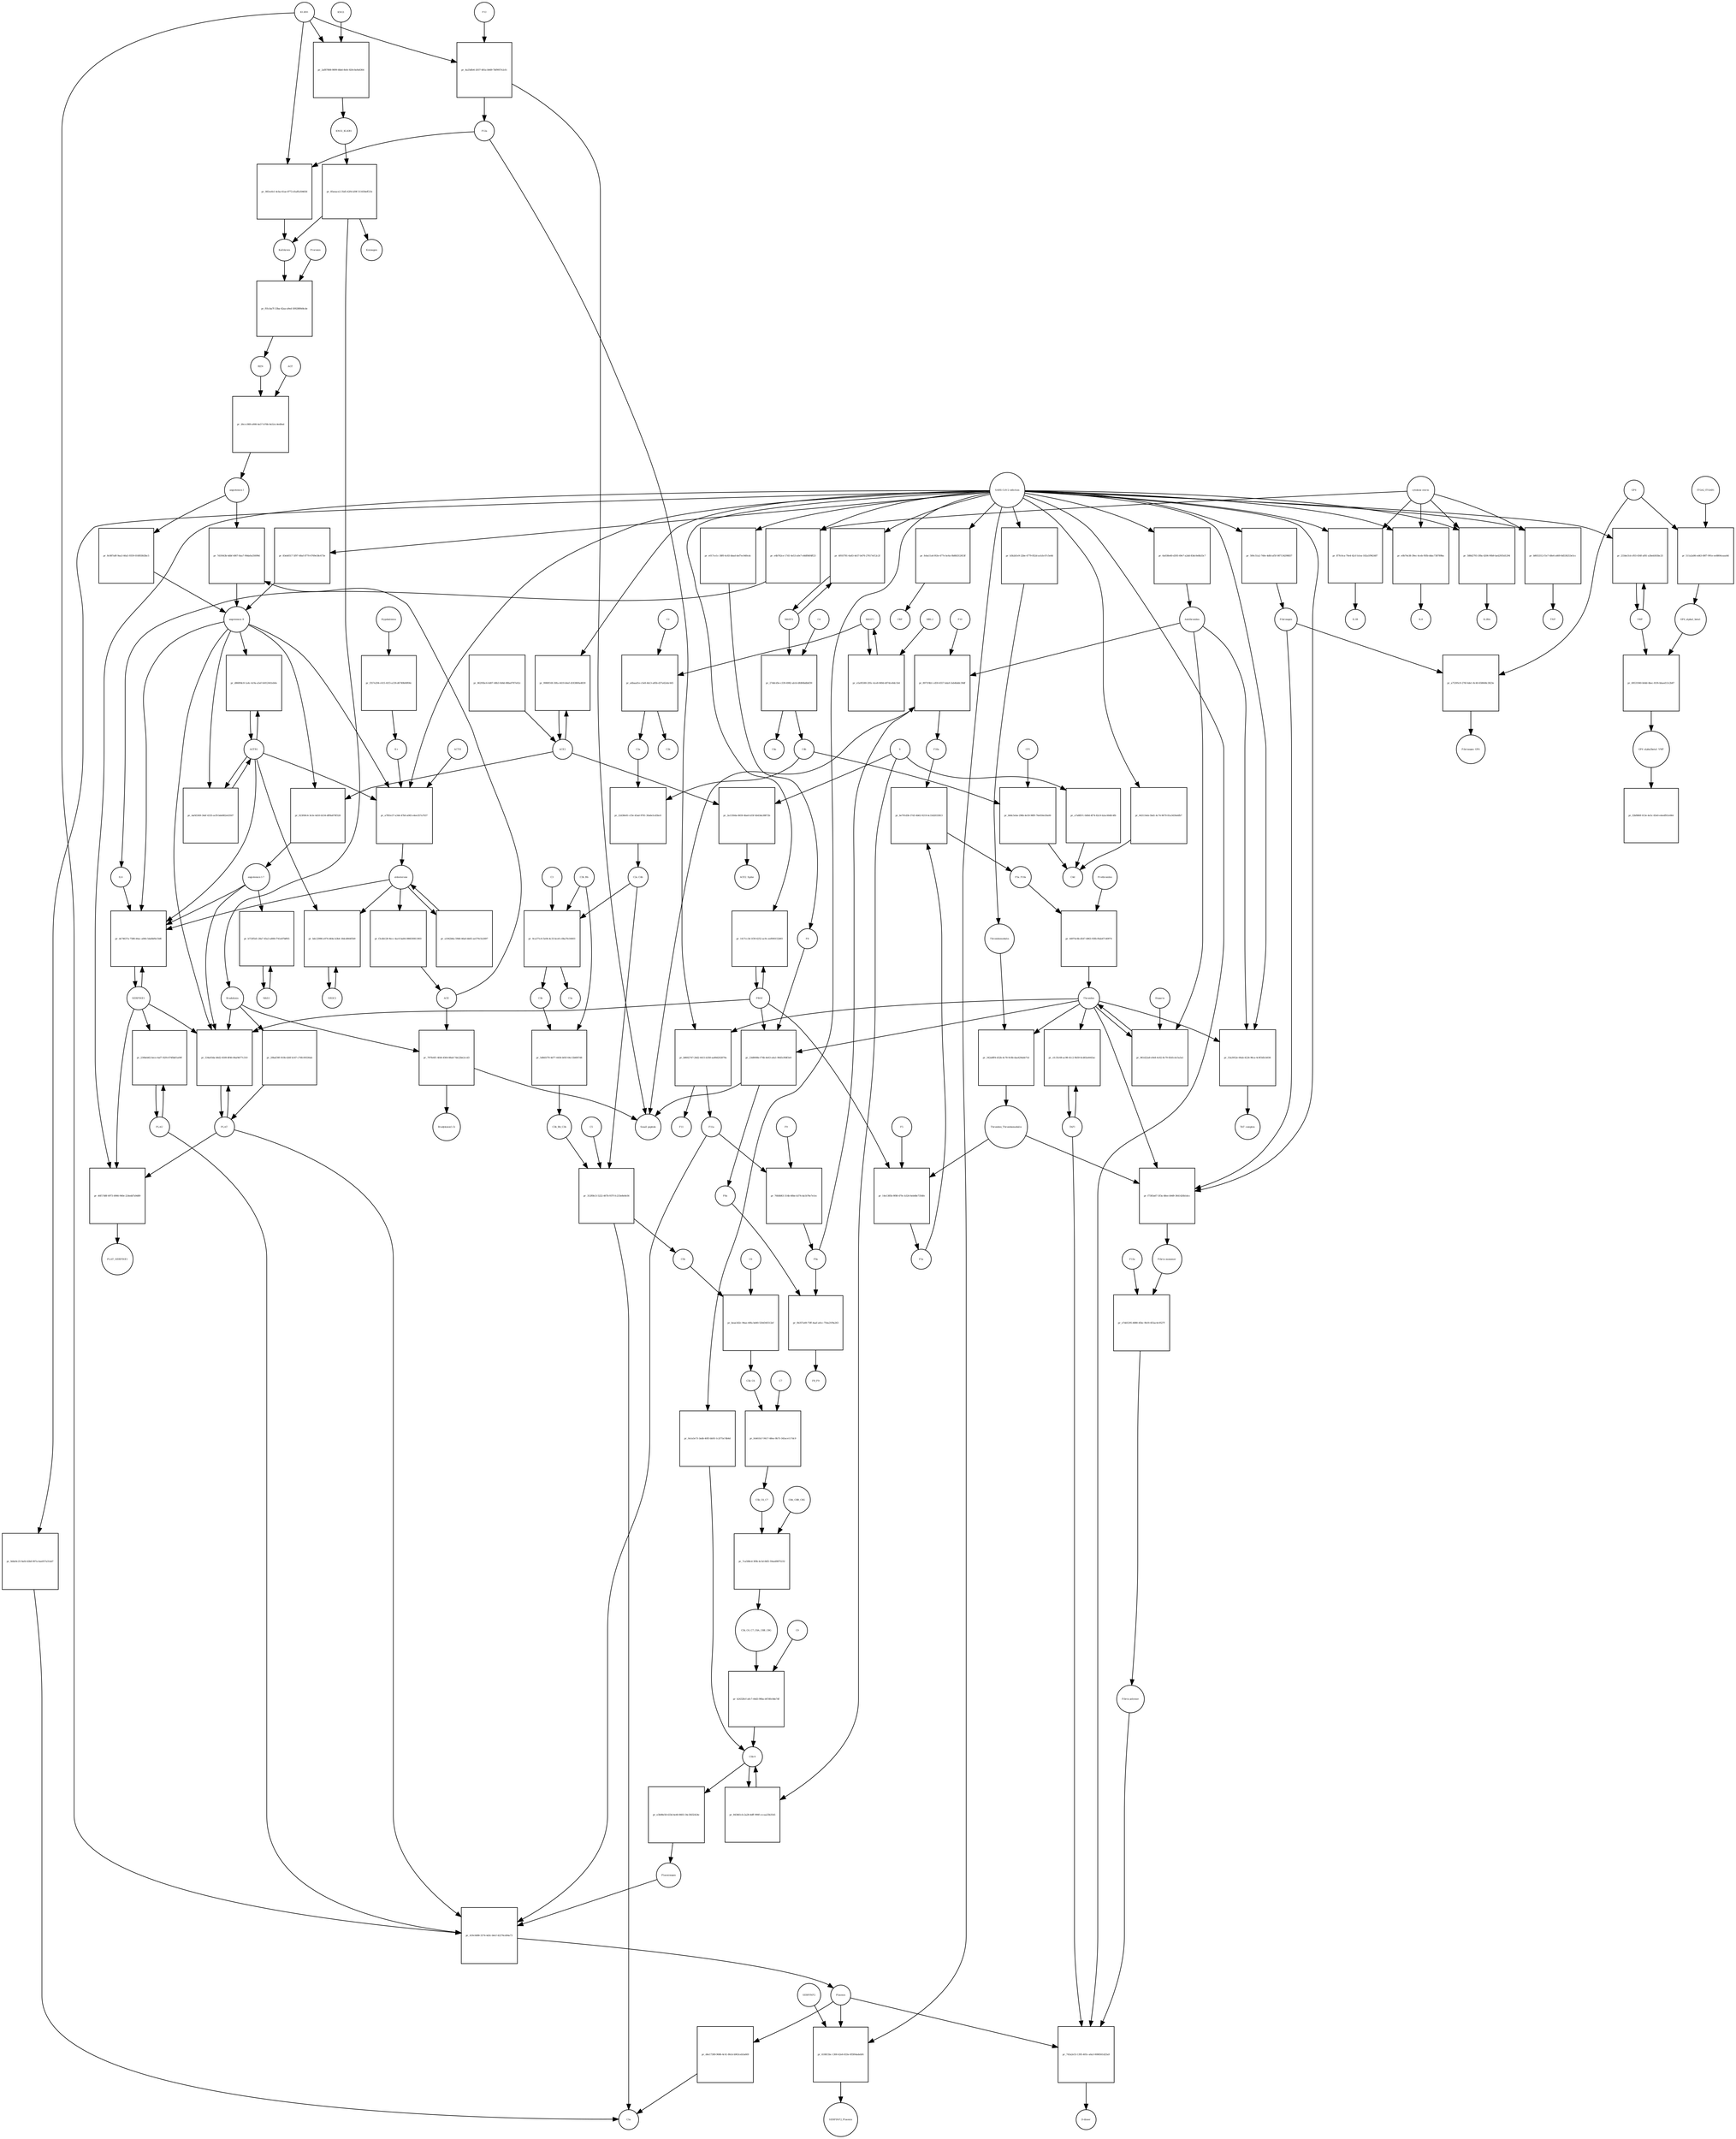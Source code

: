 strict digraph  {
AGT [annotation="urn_miriam_hgnc_333|urn_miriam_taxonomy_9606", bipartite=0, cls=macromolecule, fontsize=4, label=AGT, shape=circle];
"pr_26ccc989-a906-4a57-b76b-0a52cc4ed9ad" [annotation="", bipartite=1, cls=process, fontsize=4, label="pr_26ccc989-a906-4a57-b76b-0a52cc4ed9ad", shape=square];
"angiotensin I" [annotation="urn_miriam_obo.chebi_CHEBI%3A2718|urn_miriam_taxonomy_9606", bipartite=0, cls="simple chemical", fontsize=4, label="angiotensin I", shape=circle];
REN [annotation="urn_miriam_hgnc.symbol_REN|urn_miriam_taxonomy_9606", bipartite=0, cls=macromolecule, fontsize=4, label=REN, shape=circle];
F10 [annotation="urn_miriam_hgnc_3528|urn_miriam_taxonomy_9606", bipartite=0, cls=macromolecule, fontsize=4, label=F10, shape=circle];
"pr_8971f4b1-cd59-4557-bda9-3eb4bddc39df" [annotation="", bipartite=1, cls=process, fontsize=4, label="pr_8971f4b1-cd59-4557-bda9-3eb4bddc39df", shape=square];
F10a [annotation="urn_miriam_hgnc.symbol_F10|urn_miriam_mesh_D015951|urn_miriam_brenda_3.4.21.6|urn_miriam_taxonomy_9606", bipartite=0, cls=macromolecule, fontsize=4, label=F10a, shape=circle];
"Small peptide" [annotation=urn_miriam_mesh_D010446, bipartite=0, cls=macromolecule, fontsize=4, label="Small peptide", shape=circle];
F9a [annotation="urn_miriam_hgnc.symbol_F9|urn_miriam_mesh_D015949|urn_miriam_taxonomy_9606", bipartite=0, cls=macromolecule, fontsize=4, label=F9a, shape=circle];
Antithrombin [annotation="urn_miriam_hgnc_775|urn_miriam_taxonomy_9606", bipartite=0, cls=macromolecule, fontsize=4, label=Antithrombin, shape=circle];
"pr_7d1f443b-4dbf-4007-8aa7-90da0a35699d" [annotation="", bipartite=1, cls=process, fontsize=4, label="pr_7d1f443b-4dbf-4007-8aa7-90da0a35699d", shape=square];
"angiotensin II" [annotation="urn_miriam_obo.chebi_CHEBI%3A2718|urn_miriam_taxonomy_9606", bipartite=0, cls="simple chemical", fontsize=4, label="angiotensin II", shape=circle];
ACE [annotation="urn_miriam_hgnc_2707|urn_miriam_taxonomy_9606", bipartite=0, cls=macromolecule, fontsize=4, label=ACE, shape=circle];
F12 [annotation="urn_miriam_hgnc_3530|urn_miriam_taxonomy_9606", bipartite=0, cls=macromolecule, fontsize=4, label=F12, shape=circle];
"pr_4a25dfe6-2037-481a-b9d9-7bf9957e2cfc" [annotation="", bipartite=1, cls=process, fontsize=4, label="pr_4a25dfe6-2037-481a-b9d9-7bf9957e2cfc", shape=square];
F12a [annotation="urn_miriam_hgnc.symbol_F12|urn_miriam_mesh_D015956|urn_miriam_brenda_3.4.21.38|urn_miriam_taxonomy_9606", bipartite=0, cls=macromolecule, fontsize=4, label=F12a, shape=circle];
KLKB1 [annotation="urn_miriam_hgnc_6371|urn_miriam_taxonomy_9606", bipartite=0, cls=macromolecule, fontsize=4, label=KLKB1, shape=circle];
"pr_b8602747-26d2-4415-b358-aa80d202879a" [annotation="", bipartite=1, cls=process, fontsize=4, label="pr_b8602747-26d2-4415-b358-aa80d202879a", shape=square];
F11 [annotation="urn_miriam_hgnc_3529|urn_miriam_taxonomy_9606", bipartite=0, cls=macromolecule, fontsize=4, label=F11, shape=circle];
F11a [annotation="urn_miriam_hgnc.symbol_F11|urn_miriam_mesh_D015945|urn_miriam_brenda_3.4.21.27|urn_miriam_taxonomy_9606", bipartite=0, cls=macromolecule, fontsize=4, label=F11a, shape=circle];
Thrombin [annotation="urn_miriam_hgnc_3535|urn_miriam_taxonomy_9606", bipartite=0, cls=macromolecule, fontsize=4, label=Thrombin, shape=circle];
"pr_2af87808-9899-48a6-8efe-820c0a9a6364" [annotation="", bipartite=1, cls=process, fontsize=4, label="pr_2af87808-9899-48a6-8efe-820c0a9a6364", shape=square];
KNG1 [annotation="urn_miriam_hgnc.symbol_6383|urn_miriam_taxonomy_9606", bipartite=0, cls=macromolecule, fontsize=4, label=KNG1, shape=circle];
KNG1_KLKB1 [annotation="urn_miriam_pubmed_17598838|urn_miriam_intact_EBI-10087151|urn_miriam_hgnc_6371|urn_miriam_hgnc_6383|urn_miriam_taxonomy_9606", bipartite=0, cls=complex, fontsize=4, label=KNG1_KLKB1, shape=circle];
F9 [annotation="urn_miriam_hgnc_35531|urn_miriam_taxonomy_9606", bipartite=0, cls=macromolecule, fontsize=4, label=F9, shape=circle];
"pr_76fdfd63-314b-40be-b374-da1b76e7e1ec" [annotation="", bipartite=1, cls=process, fontsize=4, label="pr_76fdfd63-314b-40be-b374-da1b76e7e1ec", shape=square];
"pr_0b357a49-75ff-4aaf-a0cc-754a21f9a263" [annotation="", bipartite=1, cls=process, fontsize=4, label="pr_0b357a49-75ff-4aaf-a0cc-754a21f9a263", shape=square];
F8a [annotation="urn_miriam_hgnc.symbol_F8|urn_miriam_mesh_D015944|urn_miriam_taxonomy_9606", bipartite=0, cls=macromolecule, fontsize=4, label=F8a, shape=circle];
F8_F9 [annotation="urn_miriam_pubmed_22471307|urn_miriam_hgnc_3546|urn_miriam_hgnc_35531|urn_miriam_intact_EBI-11621595|urn_miriam_taxonomy_9606", bipartite=0, cls=complex, fontsize=4, label=F8_F9, shape=circle];
F5 [annotation="urn_miriam_hgnc_3541|urn_miriam_taxonomy_9606", bipartite=0, cls=macromolecule, fontsize=4, label=F5, shape=circle];
"pr_14e1385b-9f88-470c-b324-6eb48e7354fe" [annotation="", bipartite=1, cls=process, fontsize=4, label="pr_14e1385b-9f88-470c-b324-6eb48e7354fe", shape=square];
F5a [annotation="urn_miriam_hgnc.symbol_F5|urn_miriam_mesh_D015943|urn_miriam_taxonomy_9606", bipartite=0, cls=macromolecule, fontsize=4, label=F5a, shape=circle];
Thrombin_Thrombomodulin [annotation="urn_miriam_pubmed_6282863|urn_miriam_taxonomy_9986|urn_miriam_biogrid_283352|urn_miriam_mesh_D013917|urn_miriam_hgnc_11784", bipartite=0, cls=complex, fontsize=4, label=Thrombin_Thrombomodulin, shape=circle];
PROC [annotation="urn_miriam_hgnc_9451|urn_miriam_taxonomy_9606", bipartite=0, cls=macromolecule, fontsize=4, label=PROC, shape=circle];
"pr_be791d3b-37d3-4b62-9219-4c33d2033813" [annotation="", bipartite=1, cls=process, fontsize=4, label="pr_be791d3b-37d3-4b62-9219-4c33d2033813", shape=square];
F5a_F10a [annotation="urn_miriam_pubmed_2303476|urn_miriam_mesh_C022475|urn_miriam_mesh_D15943|urn_miriam_mesh_D015951|urn_miriam_taxonomy_9606", bipartite=0, cls=complex, fontsize=4, label=F5a_F10a, shape=circle];
Prothrombin [annotation="urn_miriam_hgnc_3535|urn_miriam_taxonomy_9606", bipartite=0, cls=macromolecule, fontsize=4, label=Prothrombin, shape=circle];
"pr_44974c6b-d547-4863-93fb-f0ab47140974" [annotation="", bipartite=1, cls=process, fontsize=4, label="pr_44974c6b-d547-4863-93fb-f0ab47140974", shape=square];
"pr_961d22a8-e9e8-4c82-8c79-83d1cdc5a3a1" [annotation="", bipartite=1, cls=process, fontsize=4, label="pr_961d22a8-e9e8-4c82-8c79-83d1cdc5a3a1", shape=square];
Heparin [annotation="urn_miriam_pubmed_708377|urn_miriam_obo.chebi_CHEBI%3A28304|urn_miriam_taxonomy_9606", bipartite=0, cls="simple chemical", fontsize=4, label=Heparin, shape=circle];
Plasminogen [annotation="urn_miriam_hgnc_9071|urn_miriam_taxonomy_9606", bipartite=0, cls=macromolecule, fontsize=4, label=Plasminogen, shape=circle];
"pr_419c0d98-3374-4d3c-b6cf-42276cd04a73" [annotation="", bipartite=1, cls=process, fontsize=4, label="pr_419c0d98-3374-4d3c-b6cf-42276cd04a73", shape=square];
Plasmin [annotation="urn_miriam_hgnc.symbol_PLG|urn_miriam_mesh_D005341|urn_miriam_brenda_3.4.21.7|urn_miriam_taxonomy_9606", bipartite=0, cls=macromolecule, fontsize=4, label=Plasmin, shape=circle];
PLAT [annotation="urn_miriam_hgnc_9051|urn_miriam_taxonomy_9606", bipartite=0, cls=macromolecule, fontsize=4, label=PLAT, shape=circle];
PLAU [annotation="urn_miriam_hgnc_9052|urn_miriam_taxonomy_9606", bipartite=0, cls=macromolecule, fontsize=4, label=PLAU, shape=circle];
"pr_53a3952e-00ab-4224-96ca-4c9f3d5cb036" [annotation="", bipartite=1, cls=process, fontsize=4, label="pr_53a3952e-00ab-4224-96ca-4c9f3d5cb036", shape=square];
"TAT complex" [annotation="urn_miriam_pubmed_22930518|urn_miriam_mesh_C046193|urn_miriam_mesh_D013917|urn_miriam_hgnc_775|urn_miriam_taxonomy_9606", bipartite=0, cls=complex, fontsize=4, label="TAT complex", shape=circle];
"SARS-CoV-2 infection" [annotation="urn_miriam_taxonomy_2697049|urn_miriam_mesh_D012327", bipartite=0, cls=phenotype, fontsize=4, label="SARS-CoV-2 infection", shape=circle];
"pr_534a93da-b6d2-4509-8f46-06af4677c310" [annotation="", bipartite=1, cls=process, fontsize=4, label="pr_534a93da-b6d2-4509-8f46-06af4677c310", shape=square];
SERPINE1 [annotation="", bipartite=0, cls=macromolecule, fontsize=4, label=SERPINE1, shape=circle];
Bradykinin [annotation="urn_miriam_obo.chebi_CHEBI%3A3165|urn_miriam_taxonomy_9606", bipartite=0, cls=macromolecule, fontsize=4, label=Bradykinin, shape=circle];
"angiotensin I-7" [annotation="urn_miriam_obo.chebi_CHEBI%3A55438|urn_miriam_taxonomy_9606", bipartite=0, cls="simple chemical", fontsize=4, label="angiotensin I-7", shape=circle];
TAFI [annotation="urn_miriam_hgnc_1546|urn_miriam_taxonomy_9606", bipartite=0, cls=macromolecule, fontsize=4, label=TAFI, shape=circle];
"pr_cfc35c68-ac98-41c2-9b59-6cd65a4443ac" [annotation="", bipartite=1, cls=process, fontsize=4, label="pr_cfc35c68-ac98-41c2-9b59-6cd65a4443ac", shape=square];
"pr_46f17d8f-6973-4966-940e-224edd7a9d89" [annotation="", bipartite=1, cls=process, fontsize=4, label="pr_46f17d8f-6973-4966-940e-224edd7a9d89", shape=square];
PLAT_SERPINE1 [annotation="urn_miriam_pubmed_22449964|urn_miriam_intact_EBI-7800882|urn_miriam_hgnc_9051|urn_miriam_hgnc_8593|urn_miriam_taxonomy_9606", bipartite=0, cls=complex, fontsize=4, label=PLAT_SERPINE1, shape=circle];
"pr_8c887a8f-9aa3-46a5-9359-016f83fd3bc5" [annotation="", bipartite=1, cls=process, fontsize=4, label="pr_8c887a8f-9aa3-46a5-9359-016f83fd3bc5", shape=square];
"pr_500c51a2-740e-4dfd-af5f-087134298837" [annotation="", bipartite=1, cls=process, fontsize=4, label="pr_500c51a2-740e-4dfd-af5f-087134298837", shape=square];
Fibrinogen [annotation="urn_miriam_pubmed_19296670|urn_miriam_obo.go_GO%3A0005577|urn_miriam_hgnc_3661|urn_miriam_hgnc_3662|urn_miriam_hgnc_3694|urn_miriam_taxonomy_9606", bipartite=0, cls=complex, fontsize=4, label=Fibrinogen, shape=circle];
"pr_85eeace2-35d5-42f4-b39f-511650eff21b" [annotation="", bipartite=1, cls=process, fontsize=4, label="pr_85eeace2-35d5-42f4-b39f-511650eff21b", shape=square];
Kininogen [annotation="urn_miriam_hgnc.symbol_KNG1|urn_miriam_mesh_D019679|urn_miriam_taxonomy_9606", bipartite=0, cls=macromolecule, fontsize=4, label=Kininogen, shape=circle];
Kallikrein [annotation="urn_miriam_hgnc.symbol_KLKB1|urn_miriam_mesh_D020842|urn_miriam_brenda_3.4.21.34|urn_miriam_taxonomy_9606", bipartite=0, cls=macromolecule, fontsize=4, label=Kallikrein, shape=circle];
"pr_f7383a67-3f3a-48ee-b9d9-3641426b1dcc" [annotation="", bipartite=1, cls=process, fontsize=4, label="pr_f7383a67-3f3a-48ee-b9d9-3641426b1dcc", shape=square];
"Fibrin monomer" [annotation="urn_miriam_mesh_C011468|urn_miriam_taxonomy_9606", bipartite=0, cls=macromolecule, fontsize=4, label="Fibrin monomer", shape=circle];
"pr_342a8ff4-d32b-4c78-9c8b-daa429abb71d" [annotation="", bipartite=1, cls=process, fontsize=4, label="pr_342a8ff4-d32b-4c78-9c8b-daa429abb71d", shape=square];
Thrombomodulin [annotation="urn_miriam_hgnc_11784|urn_miriam_taxonomy_9606", bipartite=0, cls=macromolecule, fontsize=4, label=Thrombomodulin, shape=circle];
C3 [annotation="urn_miriam_hgnc_1318|urn_miriam_taxonomy_9606", bipartite=0, cls=macromolecule, fontsize=4, label=C3, shape=circle];
"pr_0ca371c6-5e04-4c33-bce0-c0ba7fe16603" [annotation="", bipartite=1, cls=process, fontsize=4, label="pr_0ca371c6-5e04-4c33-bce0-c0ba7fe16603", shape=square];
C3a [annotation="urn_miriam_hgnc.symbol_C3|urn_miriam_mesh_D015926|urn_miriam_taxonomy_9606", bipartite=0, cls=macromolecule, fontsize=4, label=C3a, shape=circle];
C3b [annotation="urn_miriam_hgnc.symbol_C3|urn_miriam_mesh_D003179|urn_miriam_taxonomy_9606", bipartite=0, cls=macromolecule, fontsize=4, label=C3b, shape=circle];
C3b_Bb [annotation="urn_miriam_pubmed_12440962|urn_miriam_brenda_3.4.21.47|urn_miriam_mesh_D051561|urn_miriam_mesh_D003179|urn_miriam_hgnc_1037|urn_miriam_taxonomy_9606", bipartite=0, cls=complex, fontsize=4, label=C3b_Bb, shape=circle];
C2a_C4b [annotation="urn_miriam_mesh_D051574|urn_miriam_brenda_3.4.21.43|urn_miriam_mesh_D050678|urn_miriam_hgnc_1324|urn_miriam_taxonomy_9606", bipartite=0, cls=complex, fontsize=4, label=C2a_C4b, shape=circle];
C5 [annotation="urn_miriam_hgnc_1331|urn_miriam_taxonomy_9606", bipartite=0, cls=macromolecule, fontsize=4, label=C5, shape=circle];
"pr_312f0b13-5222-467b-937f-fc233e8e8e56" [annotation="", bipartite=1, cls=process, fontsize=4, label="pr_312f0b13-5222-467b-937f-fc233e8e8e56", shape=square];
C5b [annotation="urn_miriam_hgnc.symbol_C5|urn_miriam_mesh_D050776|urn_miriam_taxonomy_9606", bipartite=0, cls=macromolecule, fontsize=4, label=C5b, shape=circle];
C5a [annotation="urn_miriam_hgnc.symbol_C5|urn_miriam_mesh_D015936|urn_miriam_taxonomy_9606", bipartite=0, cls=macromolecule, fontsize=4, label=C5a, shape=circle];
C3b_Bb_C3b [annotation="urn_miriam_pubmed_12440962|urn_miriam_brenda_34.4.21.47|urn_miriam_mesh_D051566|urn_miriam_mesh_D003179|urn_miriam_hgnc_1037|urn_miriam_taxonomy_9606", bipartite=0, cls=complex, fontsize=4, label=C3b_Bb_C3b, shape=circle];
"pr_beae3d2c-94ae-40fa-bd40-520d345512ef" [annotation="", bipartite=1, cls=process, fontsize=4, label="pr_beae3d2c-94ae-40fa-bd40-520d345512ef", shape=square];
C6 [annotation="urn_miriam_hgnc_1339|urn_miriam_taxonomy_9606", bipartite=0, cls=macromolecule, fontsize=4, label=C6, shape=circle];
C5b_C6 [annotation="urn_miriam_mesh_C050974|urn_miriam_mesh_D050776|urn_miriam_hgnc_1339|urn_miriam_taxonomy_9606", bipartite=0, cls=complex, fontsize=4, label=C5b_C6, shape=circle];
"pr_feb61fa7-9417-48ea-9b75-345ace117dc9" [annotation="", bipartite=1, cls=process, fontsize=4, label="pr_feb61fa7-9417-48ea-9b75-345ace117dc9", shape=square];
C7 [annotation="urn_miriam_hgnc_HGNC%3A1346|urn_miriam_taxonomy_9606", bipartite=0, cls=macromolecule, fontsize=4, label=C7, shape=circle];
C5b_C6_C7 [annotation="urn_miriam_pubmed_28630159|urn_miriam_mesh_C037453|urn_miriam_mesh_D050776|urn_miriam_hgnc_1339|urn_miriam_hgnc_1346|urn_miriam_taxonomy_9606", bipartite=0, cls=complex, fontsize=4, label=C5b_C6_C7, shape=circle];
"pr_7ca588cd-3f0b-4c5d-84f2-59aed9875232" [annotation="", bipartite=1, cls=process, fontsize=4, label="pr_7ca588cd-3f0b-4c5d-84f2-59aed9875232", shape=square];
C8A_C8B_C8G [annotation="urn_miriam_mesh_D003185|urn_miriam_hgnc_1353|urn_miriam_hgnc_1352|urn_miriam_hgnc_1354|urn_miriam_taxonomy_9606", bipartite=0, cls=complex, fontsize=4, label=C8A_C8B_C8G, shape=circle];
C5b_C6_C7_C8A_C8B_C8G [annotation="urn_miriam_pubmed_28630159|urn_miriam_mesh_C042295|urn_miriam_mesh_D050776|urn_miriam_hgnc_1339|urn_miriam_hgnc_1352|urn_miriam_hgnc_1353|urn_miriam_hgnc_1354|urn_miriam_taxonomy_9606", bipartite=0, cls=complex, fontsize=4, label=C5b_C6_C7_C8A_C8B_C8G, shape=circle];
"pr_b24328cf-a0c7-44d3-90ba-d47d0c8de7df" [annotation="", bipartite=1, cls=process, fontsize=4, label="pr_b24328cf-a0c7-44d3-90ba-d47d0c8de7df", shape=square];
C9 [annotation="urn_miriam_hgnc_1358|urn_miriam_taxonomy_9606", bipartite=0, cls=macromolecule, fontsize=4, label=C9, shape=circle];
"C5b-9" [annotation="urn_miriam_obo.go_GO%3A0005579|urn_miriam_mesh_D015938|urn_miriam_mesh_D050776|urn_miriam_hgnc_1339|urn_miriam_hgnc_1346|urn_miriam_hgnc_1352|urn_miriam_hgnc_1353|urn_miriam_hgnc_1354|urn_miriam_hgnc_1358|urn_miriam_taxonomy_9606", bipartite=0, cls=complex, fontsize=4, label="C5b-9", shape=circle];
"pr_230beb82-bece-4af7-92f4-874fbbf1a09f" [annotation="", bipartite=1, cls=process, fontsize=4, label="pr_230beb82-bece-4af7-92f4-874fbbf1a09f", shape=square];
MASP2 [annotation="urn_miriam_hgnc_6902|urn_miriam_taxonomy_9606", bipartite=0, cls=macromolecule, fontsize=4, label=MASP2, shape=circle];
"pr_4f01f781-6a83-4e57-b476-27617ef12c2f" [annotation="", bipartite=1, cls=process, fontsize=4, label="pr_4f01f781-6a83-4e57-b476-27617ef12c2f", shape=square];
MASP1 [annotation="urn_miriam_hgnc_6901|urn_miriam_taxonomy_9606", bipartite=0, cls=macromolecule, fontsize=4, label=MASP1, shape=circle];
"pr_e5a95580-205c-4ce8-849d-d07dce8dc1b4" [annotation="", bipartite=1, cls=process, fontsize=4, label="pr_e5a95580-205c-4ce8-849d-d07dce8dc1b4", shape=square];
MBL2 [annotation="urn_miriam_hgnc_6902|urn_miriam_taxonomy_9606", bipartite=0, cls=macromolecule, fontsize=4, label=MBL2, shape=circle];
C4 [annotation="urn_miriam_mesh_D00318|urn_miriam_taxonomy_9606", bipartite=0, cls=macromolecule, fontsize=4, label=C4, shape=circle];
"pr_27ddcd5e-c339-4982-ab1d-dfd84bdbbf39" [annotation="", bipartite=1, cls=process, fontsize=4, label="pr_27ddcd5e-c339-4982-ab1d-dfd84bdbbf39", shape=square];
C4b [annotation="urn_miriam_hgnc_1324|urn_miriam_taxonomy_9606", bipartite=0, cls=macromolecule, fontsize=4, label=C4b, shape=circle];
C4a [annotation="urn_miriam_hgnc_1323|urn_miriam_taxonomy_9606", bipartite=0, cls=macromolecule, fontsize=4, label=C4a, shape=circle];
"pr_22d38e81-cf3e-45ad-9781-30a6e5cd5bc0" [annotation="", bipartite=1, cls=process, fontsize=4, label="pr_22d38e81-cf3e-45ad-9781-30a6e5cd5bc0", shape=square];
C2a [annotation="urn_miriam_hgnc.symbol_C2|urn_miriam_mesh_D050678|urn_miriam_taxonomy_9606", bipartite=0, cls=macromolecule, fontsize=4, label=C2a, shape=circle];
"pr_5d8d1f79-4d77-4456-b05f-64c15b6f67d6" [annotation="", bipartite=1, cls=process, fontsize=4, label="pr_5d8d1f79-4d77-4456-b05f-64c15b6f67d6", shape=square];
"pr_b8dc5eba-296b-4e59-98f9-76e056e30a00" [annotation="", bipartite=1, cls=process, fontsize=4, label="pr_b8dc5eba-296b-4e59-98f9-76e056e30a00", shape=square];
C4d [annotation="urn_miriam_hgnc.symbol_C4b|urn_miriam_mesh_C032261|urn_miriam_taxonomy_9606", bipartite=0, cls=macromolecule, fontsize=4, label=C4d, shape=circle];
CFI [annotation="urn_miriam_hgnc_2771|urn_miriam_taxonomy_9606", bipartite=0, cls=macromolecule, fontsize=4, label=CFI, shape=circle];
"pr_e017ce1c-38f0-4c83-bbad-def7ec9d0cdc" [annotation="", bipartite=1, cls=process, fontsize=4, label="pr_e017ce1c-38f0-4c83-bbad-def7ec9d0cdc", shape=square];
F8 [annotation="urn_miriam_hgnc_3546|urn_miriam_taxonomy_9606", bipartite=0, cls=macromolecule, fontsize=4, label=F8, shape=circle];
"pr_6a038e40-d393-49e7-a2dd-83dc0e8b33c7" [annotation="", bipartite=1, cls=process, fontsize=4, label="pr_6a038e40-d393-49e7-a2dd-83dc0e8b33c7", shape=square];
ACE2 [annotation="urn_miriam_hgnc_13557|urn_miriam_taxonomy_9606", bipartite=0, cls=macromolecule, fontsize=4, label=ACE2, shape=circle];
"pr_9980f169-30fa-4419-b6ef-d183869a4839" [annotation="", bipartite=1, cls=process, fontsize=4, label="pr_9980f169-30fa-4419-b6ef-d183869a4839", shape=square];
"pr_2a1350da-8659-4ba6-b35f-4b43da38872b" [annotation="", bipartite=1, cls=process, fontsize=4, label="pr_2a1350da-8659-4ba6-b35f-4b43da38872b", shape=square];
S [annotation="urn_miriam_uniprot_P0DTC2|urn_miriam_uniprot_P59594|urn_miriam_taxonomy_2697049", bipartite=0, cls=macromolecule, fontsize=4, label=S, shape=circle];
ACE2_Spike [annotation="urn_miriam_pdb_6CS2|urn_miriam_hgnc_13557|urn_miriam_uniprot_P0DTC2|urn_miriam_taxonomy_9606|urn_miriam_taxonomy_2697049", bipartite=0, cls=complex, fontsize=4, label=ACE2_Spike, shape=circle];
"pr_86295bc6-6d07-48b3-9d4d-88ba0787e02c" [annotation="", bipartite=1, cls=process, fontsize=4, label="pr_86295bc6-6d07-48b3-9d4d-88ba0787e02c", shape=square];
"pr_023f49c4-3e3e-4d10-b534-dff8a878f328" [annotation="", bipartite=1, cls=process, fontsize=4, label="pr_023f49c4-3e3e-4d10-b534-dff8a878f328", shape=square];
"pr_a7a8fb7c-0d0d-4f74-82c9-b2ac60dfc4fb" [annotation="", bipartite=1, cls=process, fontsize=4, label="pr_a7a8fb7c-0d0d-4f74-82c9-b2ac60dfc4fb", shape=square];
"pr_843661cb-2a28-4dff-990f-cccaa33b31b5" [annotation="", bipartite=1, cls=process, fontsize=4, label="pr_843661cb-2a28-4dff-990f-cccaa33b31b5", shape=square];
"pr_feba11a6-f63e-477e-bc6a-0b8fd312653f" [annotation="", bipartite=1, cls=process, fontsize=4, label="pr_feba11a6-f63e-477e-bc6a-0b8fd312653f", shape=square];
CRP [annotation="urn_miriam_hgnc_2367|urn_miriam_taxonomy_9606", bipartite=0, cls=macromolecule, fontsize=4, label=CRP, shape=circle];
VWF [annotation="urn_miriam_hgnc_12726|urn_miriam_taxonomy_9606", bipartite=0, cls=macromolecule, fontsize=4, label=VWF, shape=circle];
"pr_233de31d-cf03-456f-af81-a3beb583bc25" [annotation="", bipartite=1, cls=process, fontsize=4, label="pr_233de31d-cf03-456f-af81-a3beb583bc25", shape=square];
"pr_1417cc3d-1f39-4252-ac9c-eef000152b93" [annotation="", bipartite=1, cls=process, fontsize=4, label="pr_1417cc3d-1f39-4252-ac9c-eef000152b93", shape=square];
"pr_0a1a5e73-3adb-40f5-bb93-1c2f75a7db4d" [annotation="", bipartite=1, cls=process, fontsize=4, label="pr_0a1a5e73-3adb-40f5-bb93-1c2f75a7db4d", shape=square];
"pr_643116eb-5bd1-4c74-9679-81a3459a6fb7" [annotation="", bipartite=1, cls=process, fontsize=4, label="pr_643116eb-5bd1-4c74-9679-81a3459a6fb7", shape=square];
"pr_418815bc-1300-42e6-833e-0f5f64adebf4" [annotation="", bipartite=1, cls=process, fontsize=4, label="pr_418815bc-1300-42e6-833e-0f5f64adebf4", shape=square];
SERPINF2 [annotation="urn_miriam_hgnc_9075|urn_miriam_taxonomy_9606", bipartite=0, cls=macromolecule, fontsize=4, label=SERPINF2, shape=circle];
SERPINF2_Plasmin [annotation="urn_miriam_pubmed_2437112|urn_miriam_biogrid_314240|urn_miriam_hgnc_9075|urn_miriam_mesh_D005341|urn_miriam_taxonomy_9606", bipartite=0, cls=complex, fontsize=4, label=SERPINF2_Plasmin, shape=circle];
"pr_b3b2d1e9-22be-4779-852d-acb3c47c5e8d" [annotation="", bipartite=1, cls=process, fontsize=4, label="pr_b3b2d1e9-22be-4779-852d-acb3c47c5e8d", shape=square];
"pr_083cefe1-4cba-41ae-8772-d1affa504656" [annotation="", bipartite=1, cls=process, fontsize=4, label="pr_083cefe1-4cba-41ae-8772-d1affa504656", shape=square];
Prorenin [annotation="urn_miriam_hgnc_9958|urn_miriam_taxonomy_9606", bipartite=0, cls=macromolecule, fontsize=4, label=Prorenin, shape=circle];
"pr_f01cba7f-33ba-42aa-a9ed-5092889d4cde" [annotation="", bipartite=1, cls=process, fontsize=4, label="pr_f01cba7f-33ba-42aa-a9ed-5092889d4cde", shape=square];
"pr_ff7fc0ca-70e4-42cf-b1ea-182a1f962487" [annotation="", bipartite=1, cls=process, fontsize=4, label="pr_ff7fc0ca-70e4-42cf-b1ea-182a1f962487", shape=square];
IL1B [annotation="urn_miriam_hgnc_5992|urn_miriam_taxonomy_9606", bipartite=0, cls=macromolecule, fontsize=4, label=IL1B, shape=circle];
"cytokine storm" [annotation="urn_miriam_pubmed_2504360|urn_miriam_taxonomy_9606", bipartite=0, cls=phenotype, fontsize=4, label="cytokine storm", shape=circle];
"pr_e4b762ce-17d1-4e53-a0e7-e8df84f4ff23" [annotation="", bipartite=1, cls=process, fontsize=4, label="pr_e4b762ce-17d1-4e53-a0e7-e8df84f4ff23", shape=square];
IL6 [annotation="urn_miriam_hgnc_6018|urn_miriam_taxonomy_9606", bipartite=0, cls=macromolecule, fontsize=4, label=IL6, shape=circle];
"pr_9d4e9c25-9afd-42b8-997a-6ae057a31ab7" [annotation="", bipartite=1, cls=process, fontsize=4, label="pr_9d4e9c25-9afd-42b8-997a-6ae057a31ab7", shape=square];
"pr_e0b74e38-39ec-4ceb-95fb-ddac738789ba" [annotation="", bipartite=1, cls=process, fontsize=4, label="pr_e0b74e38-39ec-4ceb-95fb-ddac738789ba", shape=square];
IL8 [annotation="urn_miriam_hgnc_6025|urn_miriam_taxonomy_9606", bipartite=0, cls=macromolecule, fontsize=4, label=IL8, shape=circle];
"pr_588d2793-3f8a-4206-90b9-ba42935d1294" [annotation="", bipartite=1, cls=process, fontsize=4, label="pr_588d2793-3f8a-4206-90b9-ba42935d1294", shape=square];
IL2RA [annotation="urn_miriam_hgnc_6008|urn_miriam_taxonomy_9606", bipartite=0, cls=macromolecule, fontsize=4, label=IL2RA, shape=circle];
C2 [annotation="urn_miriam_hgnc_1248|urn_miriam_taxonomy_9606", bipartite=0, cls=macromolecule, fontsize=4, label=C2, shape=circle];
"pr_a6baad1e-c5e8-4dc3-a85b-d37a42ebc445" [annotation="", bipartite=1, cls=process, fontsize=4, label="pr_a6baad1e-c5e8-4dc3-a85b-d37a42ebc445", shape=square];
C2b [annotation="urn_miriam_hgnc.symbol_C2|urn_miriam_mesh_D050679|urn_miriam_taxonomy_9606", bipartite=0, cls=macromolecule, fontsize=4, label=C2b, shape=circle];
"pr_e3b08e58-433d-4e40-8603-34c3fd32424c" [annotation="", bipartite=1, cls=process, fontsize=4, label="pr_e3b08e58-433d-4e40-8603-34c3fd32424c", shape=square];
"pr_d4e17389-9686-4c41-86cb-b963ceb5a669" [annotation="", bipartite=1, cls=process, fontsize=4, label="pr_d4e17389-9686-4c41-86cb-b963ceb5a669", shape=square];
"pr_b8053312-f1e7-48e6-a669-8d530253e5cc" [annotation="", bipartite=1, cls=process, fontsize=4, label="pr_b8053312-f1e7-48e6-a669-8d530253e5cc", shape=square];
TNF [annotation="urn_miriam_hgnc_11892|urn_miriam_taxonomy_9606", bipartite=0, cls=macromolecule, fontsize=4, label=TNF, shape=circle];
"pr_e7dd1295-4880-45bc-9b19-455ac4c0527f" [annotation="", bipartite=1, cls=process, fontsize=4, label="pr_e7dd1295-4880-45bc-9b19-455ac4c0527f", shape=square];
"Fibrin polymer" [annotation="urn_miriam_mesh_C465961|urn_miriam_taxonomy_9606", bipartite=0, cls=macromolecule, fontsize=4, label="Fibrin polymer", shape=circle];
F13a [annotation="urn_miriam_hgnc.symbol_F13|urn_miriam_mesh_D026122|urn_miriam_brenda_2.3.2.13|urn_miriam_taxonomy_9606", bipartite=0, cls=macromolecule, fontsize=4, label=F13a, shape=circle];
"pr_743a2e53-1395-405c-a6a3-0086561d25a9" [annotation="", bipartite=1, cls=process, fontsize=4, label="pr_743a2e53-1395-405c-a6a3-0086561d25a9", shape=square];
"D-dimer" [annotation="urn_miriam_pubmed_19008457|urn_miriam_mesh_C036309|urn_miriam_taxonomy_9606", bipartite=0, cls=macromolecule, fontsize=4, label="D-dimer", shape=circle];
GP6_alpha2beta1_VWF [annotation="urn_miriam_pubmed_25051961|urn_miriam_taxonomy_10090|urn_miriam_hgnc_14338|urn_miriam_hgnc_6137|urn_miriam_hgnc_6153|urn_miriam_hgnc_12726", bipartite=0, cls=complex, fontsize=4, label=GP6_alpha2beta1_VWF, shape=circle];
"pr_f2bf880f-013e-4e5c-83e0-e4eeff61e064" [annotation="", bipartite=1, cls="omitted process", fontsize=4, label="pr_f2bf880f-013e-4e5c-83e0-e4eeff61e064", shape=square];
GP6 [annotation="urn_miriam_hgnc_HGNC%3A14388|urn_miriam_taxonomy_9606", bipartite=0, cls=macromolecule, fontsize=4, label=GP6, shape=circle];
"pr_511a2a86-ed43-49f7-991e-ee8804caaa0d" [annotation="", bipartite=1, cls=process, fontsize=4, label="pr_511a2a86-ed43-49f7-991e-ee8804caaa0d", shape=square];
ITGA2_ITGAB1 [annotation="urn_miriam_intact_EBI-16428357|urn_miriam_hgnc_6137|urn_miriam_hgnc_6153|urn_miriam_taxonomy_9606", bipartite=0, cls=complex, fontsize=4, label=ITGA2_ITGAB1, shape=circle];
GP6_alpha2_beta1 [annotation="urn_miriam_pubmed_25051961|urn_miriam_taxonomy_10090|urn_miriam_hgnc_14338|urn_miriam_hgnc_6137|urn_miriam_hgnc_6153", bipartite=0, cls=complex, fontsize=4, label=GP6_alpha2_beta1, shape=circle];
"pr_69531940-b0dd-4bec-81f4-bbaed13c2b87" [annotation="", bipartite=1, cls=process, fontsize=4, label="pr_69531940-b0dd-4bec-81f4-bbaed13c2b87", shape=square];
"pr_a75395c9-276f-4de1-8c40-658668c3823e" [annotation="", bipartite=1, cls=process, fontsize=4, label="pr_a75395c9-276f-4de1-8c40-658668c3823e", shape=square];
Fibrinogen_GP6 [annotation="urn_miriam_pubmed_19296670|urn_miriam_obo.go_GO%3A0005577|urn_miriam_hgnc_HGNC%3A14388|urn_miriam_taxonomy_9606", bipartite=0, cls=complex, fontsize=4, label=Fibrinogen_GP6, shape=circle];
MAS1 [annotation="", bipartite=0, cls=macromolecule, fontsize=4, label=MAS1, shape=circle];
"pr_b733f5d1-28a7-45a3-a808-f741e87bff65" [annotation="", bipartite=1, cls=process, fontsize=4, label="pr_b733f5d1-28a7-45a3-a808-f741e87bff65", shape=square];
AGTR1 [annotation=urn_miriam_hgnc_336, bipartite=0, cls=macromolecule, fontsize=4, label=AGTR1, shape=circle];
"pr_d86894c8-1a4c-4c9a-a5ef-fe812441eb0e" [annotation="", bipartite=1, cls=process, fontsize=4, label="pr_d86894c8-1a4c-4c9a-a5ef-fe812441eb0e", shape=square];
"pr_29baf39f-910b-426f-b147-c76fc09330ab" [annotation="", bipartite=1, cls=process, fontsize=4, label="pr_29baf39f-910b-426f-b147-c76fc09330ab", shape=square];
"pr_797fe6f1-4fd4-4564-88a8-7de22be2ccd3" [annotation="", bipartite=1, cls=process, fontsize=4, label="pr_797fe6f1-4fd4-4564-88a8-7de22be2ccd3", shape=square];
"Bradykinin(1-5)" [annotation="urn_miriam_mesh_C079000|urn_miriam_taxonomy_9606", bipartite=0, cls=macromolecule, fontsize=4, label="Bradykinin(1-5)", shape=circle];
"pr_83eb0517-5f97-48af-8770-6769e58c673e" [annotation="", bipartite=1, cls=process, fontsize=4, label="pr_83eb0517-5f97-48af-8770-6769e58c673e", shape=square];
"pr_a7f81e37-a344-47b0-a065-e4ee357a7037" [annotation="", bipartite=1, cls=process, fontsize=4, label="pr_a7f81e37-a344-47b0-a065-e4ee357a7037", shape=square];
aldosterone [annotation="urn_miriam_obo.chebi_CHEBI%3A27584", bipartite=0, cls="simple chemical", fontsize=4, label=aldosterone, shape=circle];
"K+" [annotation="urn_miriam_obo.chebi_CHEBI%3A29103", bipartite=0, cls="simple chemical", fontsize=4, label="K+", shape=circle];
ACTH [annotation=urn_miriam_hgnc_9201, bipartite=0, cls="simple chemical", fontsize=4, label=ACTH, shape=circle];
"pr_de74637a-7588-44ac-a064-5da6bf6cf3d6" [annotation="", bipartite=1, cls=process, fontsize=4, label="pr_de74637a-7588-44ac-a064-5da6bf6cf3d6", shape=square];
"pr_a1042b6a-59b8-46a6-bb65-ae570c5e2697" [annotation="", bipartite=1, cls=process, fontsize=4, label="pr_a1042b6a-59b8-46a6-bb65-ae570c5e2697", shape=square];
NR3C2 [annotation="", bipartite=0, cls=macromolecule, fontsize=4, label=NR3C2, shape=circle];
"pr_bdc22986-e974-464e-b3b4-18dcd844f5b9" [annotation="", bipartite=1, cls=process, fontsize=4, label="pr_bdc22986-e974-464e-b3b4-18dcd844f5b9", shape=square];
"pr_4af45369-34ef-4335-acf9-bde882e43507" [annotation="", bipartite=1, cls=process, fontsize=4, label="pr_4af45369-34ef-4335-acf9-bde882e43507", shape=square];
"pr_23d8008e-f74b-4e63-a4a1-90d5cf68f3e0" [annotation="", bipartite=1, cls=process, fontsize=4, label="pr_23d8008e-f74b-4e63-a4a1-90d5cf68f3e0", shape=square];
"pr_f3cdb128-9ecc-4ac0-ba84-086030811803" [annotation="", bipartite=1, cls=process, fontsize=4, label="pr_f3cdb128-9ecc-4ac0-ba84-086030811803", shape=square];
"pr_f357e294-c615-41f3-a139-d6749b00f06c" [annotation="", bipartite=1, cls=process, fontsize=4, label="pr_f357e294-c615-41f3-a139-d6749b00f06c", shape=square];
Hypokalemia [annotation="urn_miriam_mesh_D007008|urn_miriam_taxonomy_9606", bipartite=0, cls=phenotype, fontsize=4, label=Hypokalemia, shape=circle];
AGT -> "pr_26ccc989-a906-4a57-b76b-0a52cc4ed9ad"  [annotation="", interaction_type=consumption];
"pr_26ccc989-a906-4a57-b76b-0a52cc4ed9ad" -> "angiotensin I"  [annotation="", interaction_type=production];
"angiotensin I" -> "pr_7d1f443b-4dbf-4007-8aa7-90da0a35699d"  [annotation="", interaction_type=consumption];
"angiotensin I" -> "pr_8c887a8f-9aa3-46a5-9359-016f83fd3bc5"  [annotation="", interaction_type=consumption];
REN -> "pr_26ccc989-a906-4a57-b76b-0a52cc4ed9ad"  [annotation="urn_miriam_pubmed_10585461|urn_miriam_pubmed_30934934|urn_miriam_pubmed_6172448|urn_miriam_taxonomy_9606", interaction_type=catalysis];
F10 -> "pr_8971f4b1-cd59-4557-bda9-3eb4bddc39df"  [annotation="", interaction_type=consumption];
"pr_8971f4b1-cd59-4557-bda9-3eb4bddc39df" -> F10a  [annotation="", interaction_type=production];
"pr_8971f4b1-cd59-4557-bda9-3eb4bddc39df" -> "Small peptide"  [annotation="", interaction_type=production];
F10a -> "pr_be791d3b-37d3-4b62-9219-4c33d2033813"  [annotation="", interaction_type=consumption];
F9a -> "pr_8971f4b1-cd59-4557-bda9-3eb4bddc39df"  [annotation="urn_miriam_pubmed_11551226|urn_miriam_pubmed_15853774|urn_miriam_taxonomy_9606", interaction_type=catalysis];
F9a -> "pr_0b357a49-75ff-4aaf-a0cc-754a21f9a263"  [annotation="", interaction_type=consumption];
Antithrombin -> "pr_8971f4b1-cd59-4557-bda9-3eb4bddc39df"  [annotation="urn_miriam_pubmed_11551226|urn_miriam_pubmed_15853774|urn_miriam_taxonomy_9606", interaction_type=inhibition];
Antithrombin -> "pr_961d22a8-e9e8-4c82-8c79-83d1cdc5a3a1"  [annotation="urn_miriam_pubmed_579490|urn_miriam_taxonomy_9606", interaction_type=inhibition];
Antithrombin -> "pr_53a3952e-00ab-4224-96ca-4c9f3d5cb036"  [annotation="", interaction_type=consumption];
"pr_7d1f443b-4dbf-4007-8aa7-90da0a35699d" -> "angiotensin II"  [annotation="", interaction_type=production];
"angiotensin II" -> "pr_534a93da-b6d2-4509-8f46-06af4677c310"  [annotation="urn_miriam_pubmed_10373228|urn_miriam_pubmed_3124286|urn_miriam_taxonomy_9606|urn_miriam_pubmed_12091055|urn_miriam_pubmed_3096399", interaction_type=catalysis];
"angiotensin II" -> "pr_023f49c4-3e3e-4d10-b534-dff8a878f328"  [annotation="", interaction_type=consumption];
"angiotensin II" -> "pr_d86894c8-1a4c-4c9a-a5ef-fe812441eb0e"  [annotation="urn_miriam_pubmed_8158359|urn_miriam_taxonomy_9606", interaction_type=stimulation];
"angiotensin II" -> "pr_a7f81e37-a344-47b0-a065-e4ee357a7037"  [annotation="urn_miriam_pubmed_8404594|urn_miriam_taxonomy_9606|urn_miriam_pubmed_173529|urn_miriam_taxonomy_9615|urn_miriam_pubmed_32565254", interaction_type=catalysis];
"angiotensin II" -> "pr_de74637a-7588-44ac-a064-5da6bf6cf3d6"  [annotation="urn_miriam_pubmed_2091055|urn_miriam_taxonomy_9606|urn_miriam_pubmed_8034668|urn_miriam_pubmed_20591974|urn_miriam_pubmed_11983698", interaction_type=catalysis];
"angiotensin II" -> "pr_4af45369-34ef-4335-acf9-bde882e43507"  [annotation=urn_miriam_pubmed_11983698, interaction_type=stimulation];
ACE -> "pr_7d1f443b-4dbf-4007-8aa7-90da0a35699d"  [annotation="urn_miriam_taxonomy_9606|urn_miriam_pubmed_190881|urn_miriam_pubmed_10969042", interaction_type=catalysis];
ACE -> "pr_797fe6f1-4fd4-4564-88a8-7de22be2ccd3"  [annotation="urn_miriam_taxonomy_9606|urn_miriam_pubmed_10969042", interaction_type=catalysis];
F12 -> "pr_4a25dfe6-2037-481a-b9d9-7bf9957e2cfc"  [annotation="", interaction_type=consumption];
"pr_4a25dfe6-2037-481a-b9d9-7bf9957e2cfc" -> F12a  [annotation="", interaction_type=production];
"pr_4a25dfe6-2037-481a-b9d9-7bf9957e2cfc" -> "Small peptide"  [annotation="", interaction_type=production];
F12a -> "pr_b8602747-26d2-4415-b358-aa80d202879a"  [annotation="", interaction_type=consumption];
F12a -> "pr_083cefe1-4cba-41ae-8772-d1affa504656"  [annotation="urn_miriam_pubmed_21304106|urn_miriam_taxonomy_9606", interaction_type=catalysis];
KLKB1 -> "pr_4a25dfe6-2037-481a-b9d9-7bf9957e2cfc"  [annotation="urn_miriam_pubmed_7391081|urn_miriam_taxonomy_9606|urn_miriam_pubmed_864009", interaction_type=catalysis];
KLKB1 -> "pr_2af87808-9899-48a6-8efe-820c0a9a6364"  [annotation="", interaction_type=consumption];
KLKB1 -> "pr_419c0d98-3374-4d3c-b6cf-42276cd04a73"  [annotation="urn_miriam_pubmed_89876|urn_miriam_taxonomy_9606|urn_miriam_pubmed_3850647|urn_miriam_pubmed_2966802|urn_miriam_pubmed_6539333", interaction_type=catalysis];
KLKB1 -> "pr_083cefe1-4cba-41ae-8772-d1affa504656"  [annotation="", interaction_type=consumption];
"pr_b8602747-26d2-4415-b358-aa80d202879a" -> F11  [annotation="", interaction_type=production];
"pr_b8602747-26d2-4415-b358-aa80d202879a" -> F11a  [annotation="", interaction_type=production];
F11a -> "pr_76fdfd63-314b-40be-b374-da1b76e7e1ec"  [annotation="urn_miriam_pubmed_9100000|urn_miriam_taxonomy_9606", interaction_type=catalysis];
F11a -> "pr_419c0d98-3374-4d3c-b6cf-42276cd04a73"  [annotation="urn_miriam_pubmed_89876|urn_miriam_taxonomy_9606|urn_miriam_pubmed_3850647|urn_miriam_pubmed_2966802|urn_miriam_pubmed_6539333", interaction_type=catalysis];
Thrombin -> "pr_b8602747-26d2-4415-b358-aa80d202879a"  [annotation="urn_miriam_pubmed_21304106|urn_miriam_pubmed_8631976|urn_miriam_taxonomy_9606", interaction_type=catalysis];
Thrombin -> "pr_961d22a8-e9e8-4c82-8c79-83d1cdc5a3a1"  [annotation="", interaction_type=consumption];
Thrombin -> "pr_53a3952e-00ab-4224-96ca-4c9f3d5cb036"  [annotation="", interaction_type=consumption];
Thrombin -> "pr_cfc35c68-ac98-41c2-9b59-6cd65a4443ac"  [annotation="urn_miriam_pubmed_23809134|urn_miriam_taxonomy_9823", interaction_type=catalysis];
Thrombin -> "pr_f7383a67-3f3a-48ee-b9d9-3641426b1dcc"  [annotation="urn_miriam_pubmed_6282863|urn_miriam_pubmed_28228446|urn_miriam_pubmed_2117226|urn_miriam_taxonomy_9606", interaction_type=catalysis];
Thrombin -> "pr_342a8ff4-d32b-4c78-9c8b-daa429abb71d"  [annotation="", interaction_type=consumption];
Thrombin -> "pr_23d8008e-f74b-4e63-a4a1-90d5cf68f3e0"  [annotation="urn_miriam_pubmed_15746105|urn_miriam_taxonomy_9606", interaction_type=catalysis];
"pr_2af87808-9899-48a6-8efe-820c0a9a6364" -> KNG1_KLKB1  [annotation="", interaction_type=production];
KNG1 -> "pr_2af87808-9899-48a6-8efe-820c0a9a6364"  [annotation="", interaction_type=consumption];
KNG1_KLKB1 -> "pr_85eeace2-35d5-42f4-b39f-511650eff21b"  [annotation="urn_miriam_pubmed_6768384|urn_miriam_pubmed_4627469|urn_miriam_taxonomy_9606", interaction_type=catalysis];
F9 -> "pr_76fdfd63-314b-40be-b374-da1b76e7e1ec"  [annotation="", interaction_type=consumption];
"pr_76fdfd63-314b-40be-b374-da1b76e7e1ec" -> F9a  [annotation="", interaction_type=production];
"pr_0b357a49-75ff-4aaf-a0cc-754a21f9a263" -> F8_F9  [annotation="", interaction_type=production];
F8a -> "pr_0b357a49-75ff-4aaf-a0cc-754a21f9a263"  [annotation="", interaction_type=consumption];
F5 -> "pr_14e1385b-9f88-470c-b324-6eb48e7354fe"  [annotation="", interaction_type=consumption];
"pr_14e1385b-9f88-470c-b324-6eb48e7354fe" -> F5a  [annotation="", interaction_type=production];
F5a -> "pr_be791d3b-37d3-4b62-9219-4c33d2033813"  [annotation="", interaction_type=consumption];
Thrombin_Thrombomodulin -> "pr_14e1385b-9f88-470c-b324-6eb48e7354fe"  [annotation="urn_miriam_pubmed_6282863|urn_miriam_pubmed_6572921|urn_miriam_pubmed_2322551|urn_miriam_taxonomy_9606", interaction_type=inhibition];
Thrombin_Thrombomodulin -> "pr_f7383a67-3f3a-48ee-b9d9-3641426b1dcc"  [annotation="urn_miriam_pubmed_6282863|urn_miriam_pubmed_28228446|urn_miriam_pubmed_2117226|urn_miriam_taxonomy_9606", interaction_type=inhibition];
PROC -> "pr_14e1385b-9f88-470c-b324-6eb48e7354fe"  [annotation="urn_miriam_pubmed_6282863|urn_miriam_pubmed_6572921|urn_miriam_pubmed_2322551|urn_miriam_taxonomy_9606", interaction_type=inhibition];
PROC -> "pr_534a93da-b6d2-4509-8f46-06af4677c310"  [annotation="urn_miriam_pubmed_10373228|urn_miriam_pubmed_3124286|urn_miriam_taxonomy_9606|urn_miriam_pubmed_12091055|urn_miriam_pubmed_3096399", interaction_type=inhibition];
PROC -> "pr_1417cc3d-1f39-4252-ac9c-eef000152b93"  [annotation="", interaction_type=consumption];
PROC -> "pr_23d8008e-f74b-4e63-a4a1-90d5cf68f3e0"  [annotation="urn_miriam_pubmed_15746105|urn_miriam_taxonomy_9606", interaction_type=inhibition];
"pr_be791d3b-37d3-4b62-9219-4c33d2033813" -> F5a_F10a  [annotation="", interaction_type=production];
F5a_F10a -> "pr_44974c6b-d547-4863-93fb-f0ab47140974"  [annotation="urn_miriam_pubmed_4430674|urn_miriam_pubmed_3818642|urn_miriam_taxonomy_9606", interaction_type=catalysis];
Prothrombin -> "pr_44974c6b-d547-4863-93fb-f0ab47140974"  [annotation="", interaction_type=consumption];
"pr_44974c6b-d547-4863-93fb-f0ab47140974" -> Thrombin  [annotation="", interaction_type=production];
"pr_961d22a8-e9e8-4c82-8c79-83d1cdc5a3a1" -> Thrombin  [annotation="", interaction_type=production];
Heparin -> "pr_961d22a8-e9e8-4c82-8c79-83d1cdc5a3a1"  [annotation="urn_miriam_pubmed_579490|urn_miriam_taxonomy_9606", interaction_type=catalysis];
Plasminogen -> "pr_419c0d98-3374-4d3c-b6cf-42276cd04a73"  [annotation="", interaction_type=consumption];
"pr_419c0d98-3374-4d3c-b6cf-42276cd04a73" -> Plasmin  [annotation="", interaction_type=production];
Plasmin -> "pr_418815bc-1300-42e6-833e-0f5f64adebf4"  [annotation="", interaction_type=consumption];
Plasmin -> "pr_d4e17389-9686-4c41-86cb-b963ceb5a669"  [annotation="urn_miriam_pubmed_27077125|urn_miriam_taxonomy_10090", interaction_type="necessary stimulation"];
Plasmin -> "pr_743a2e53-1395-405c-a6a3-0086561d25a9"  [annotation="urn_miriam_pubmed_29096812|urn_miriam_pubmed_10574983|urn_miriam_pubmed_32172226|urn_miriam_taxonomy_9606", interaction_type=catalysis];
PLAT -> "pr_419c0d98-3374-4d3c-b6cf-42276cd04a73"  [annotation="urn_miriam_pubmed_89876|urn_miriam_taxonomy_9606|urn_miriam_pubmed_3850647|urn_miriam_pubmed_2966802|urn_miriam_pubmed_6539333", interaction_type=catalysis];
PLAT -> "pr_534a93da-b6d2-4509-8f46-06af4677c310"  [annotation="", interaction_type=consumption];
PLAT -> "pr_46f17d8f-6973-4966-940e-224edd7a9d89"  [annotation="", interaction_type=consumption];
PLAU -> "pr_419c0d98-3374-4d3c-b6cf-42276cd04a73"  [annotation="urn_miriam_pubmed_89876|urn_miriam_taxonomy_9606|urn_miriam_pubmed_3850647|urn_miriam_pubmed_2966802|urn_miriam_pubmed_6539333", interaction_type=catalysis];
PLAU -> "pr_230beb82-bece-4af7-92f4-874fbbf1a09f"  [annotation="", interaction_type=consumption];
"pr_53a3952e-00ab-4224-96ca-4c9f3d5cb036" -> "TAT complex"  [annotation="", interaction_type=production];
"SARS-CoV-2 infection" -> "pr_53a3952e-00ab-4224-96ca-4c9f3d5cb036"  [annotation="urn_miriam_pubmed_8136018|urn_miriam_doi_10.1101%2F2020.04.25.20077842|urn_miriam_taxonomy_9606", interaction_type="necessary stimulation"];
"SARS-CoV-2 infection" -> "pr_46f17d8f-6973-4966-940e-224edd7a9d89"  [annotation="urn_miriam_pubmed_22449964|urn_miriam_doi_10.1101%2F2020.04.25.20077842|urn_miriam_taxonomy_9606", interaction_type="necessary stimulation"];
"SARS-CoV-2 infection" -> "pr_500c51a2-740e-4dfd-af5f-087134298837"  [annotation="urn_miriam_pubmed_32172226|urn_miriam_taxonomy_9606", interaction_type="necessary stimulation"];
"SARS-CoV-2 infection" -> "pr_f7383a67-3f3a-48ee-b9d9-3641426b1dcc"  [annotation="urn_miriam_pubmed_6282863|urn_miriam_pubmed_28228446|urn_miriam_pubmed_2117226|urn_miriam_taxonomy_9606", interaction_type="necessary stimulation"];
"SARS-CoV-2 infection" -> "pr_4f01f781-6a83-4e57-b476-27617ef12c2f"  [annotation="urn_miriam_pubmed_11290788|urn_miriam_pubmed_32299776|urn_miriam_taxonomy_9606", interaction_type=stimulation];
"SARS-CoV-2 infection" -> "pr_e017ce1c-38f0-4c83-bbad-def7ec9d0cdc"  [annotation="urn_miriam_pubmed_32367170|urn_miriam_taxonomy_9606", interaction_type="necessary stimulation"];
"SARS-CoV-2 infection" -> "pr_6a038e40-d393-49e7-a2dd-83dc0e8b33c7"  [annotation="urn_miriam_pubmed_32302438|urn_miriam_taxonomy_9606", interaction_type=inhibition];
"SARS-CoV-2 infection" -> "pr_9980f169-30fa-4419-b6ef-d183869a4839"  [annotation="urn_miriam_pubmed_16008552|urn_miriam_taxonomy_9606", interaction_type=inhibition];
"SARS-CoV-2 infection" -> "pr_feba11a6-f63e-477e-bc6a-0b8fd312653f"  [annotation="urn_miriam_pubmed_32171076|urn_miriam_taxonomy_9606", interaction_type="necessary stimulation"];
"SARS-CoV-2 infection" -> "pr_233de31d-cf03-456f-af81-a3beb583bc25"  [annotation="urn_miriam_pubmed_32367170|urn_miriam_taxonomy_9606", interaction_type="necessary stimulation"];
"SARS-CoV-2 infection" -> "pr_1417cc3d-1f39-4252-ac9c-eef000152b93"  [annotation="urn_miriam_pubmed_32302438|urn_miriam_taxonomy_9606", interaction_type="necessary stimulation"];
"SARS-CoV-2 infection" -> "pr_0a1a5e73-3adb-40f5-bb93-1c2f75a7db4d"  [annotation="urn_miriam_pmc_PMC7260598|urn_miriam_taxonomy_9606", interaction_type="necessary stimulation"];
"SARS-CoV-2 infection" -> "pr_643116eb-5bd1-4c74-9679-81a3459a6fb7"  [annotation="urn_miriam_pubmed_32299776|urn_miriam_taxonomy_9606", interaction_type=stimulation];
"SARS-CoV-2 infection" -> "pr_418815bc-1300-42e6-833e-0f5f64adebf4"  [annotation="urn_miriam_pubmed_2437112|urn_miriam_doi_10.1101%2F2020.04.25.20077842|urn_miriam_taxonomy_9606", interaction_type=stimulation];
"SARS-CoV-2 infection" -> "pr_b3b2d1e9-22be-4779-852d-acb3c47c5e8d"  [annotation="urn_miriam_doi_10.1101%2F2020.04.25.20077842|urn_miriam_taxonomy_9606", interaction_type="necessary stimulation"];
"SARS-CoV-2 infection" -> "pr_ff7fc0ca-70e4-42cf-b1ea-182a1f962487"  [annotation="urn_miriam_pubmed_32359396|urn_miriam_taxonomy_9606", interaction_type=stimulation];
"SARS-CoV-2 infection" -> "pr_e4b762ce-17d1-4e53-a0e7-e8df84f4ff23"  [annotation="urn_miriam_pubmed_32286245|urn_miriam_taxonomy_9606", interaction_type=stimulation];
"SARS-CoV-2 infection" -> "pr_9d4e9c25-9afd-42b8-997a-6ae057a31ab7"  [annotation="urn_miriam_pmc_PMC7260598|urn_miriam_taxonomy_9606", interaction_type="necessary stimulation"];
"SARS-CoV-2 infection" -> "pr_e0b74e38-39ec-4ceb-95fb-ddac738789ba"  [annotation="urn_miriam_pubmed_32286245|urn_miriam_taxonomy_9606", interaction_type=stimulation];
"SARS-CoV-2 infection" -> "pr_588d2793-3f8a-4206-90b9-ba42935d1294"  [annotation="urn_miriam_pubmed_32286245|urn_miriam_taxonomy_9606", interaction_type=stimulation];
"SARS-CoV-2 infection" -> "pr_b8053312-f1e7-48e6-a669-8d530253e5cc"  [annotation="urn_miriam_pubmed_32504360|urn_miriam_taxonomy_9606", interaction_type=stimulation];
"SARS-CoV-2 infection" -> "pr_743a2e53-1395-405c-a6a3-0086561d25a9"  [annotation="urn_miriam_pubmed_29096812|urn_miriam_pubmed_10574983|urn_miriam_pubmed_32172226|urn_miriam_taxonomy_9606", interaction_type="necessary stimulation"];
"SARS-CoV-2 infection" -> "pr_83eb0517-5f97-48af-8770-6769e58c673e"  [annotation="urn_miriam_pubmed_32048163|urn_miriam_taxonomy_9606", interaction_type=catalysis];
"SARS-CoV-2 infection" -> "pr_a7f81e37-a344-47b0-a065-e4ee357a7037"  [annotation="urn_miriam_pubmed_8404594|urn_miriam_taxonomy_9606|urn_miriam_pubmed_173529|urn_miriam_taxonomy_9615|urn_miriam_pubmed_32565254", interaction_type="necessary stimulation"];
"pr_534a93da-b6d2-4509-8f46-06af4677c310" -> PLAT  [annotation="", interaction_type=production];
SERPINE1 -> "pr_534a93da-b6d2-4509-8f46-06af4677c310"  [annotation="urn_miriam_pubmed_10373228|urn_miriam_pubmed_3124286|urn_miriam_taxonomy_9606|urn_miriam_pubmed_12091055|urn_miriam_pubmed_3096399", interaction_type=inhibition];
SERPINE1 -> "pr_46f17d8f-6973-4966-940e-224edd7a9d89"  [annotation="", interaction_type=consumption];
SERPINE1 -> "pr_230beb82-bece-4af7-92f4-874fbbf1a09f"  [annotation="urn_miriam_pubmed_21199867|urn_miriam_taxonomy_9606", interaction_type=inhibition];
SERPINE1 -> "pr_de74637a-7588-44ac-a064-5da6bf6cf3d6"  [annotation="", interaction_type=consumption];
Bradykinin -> "pr_534a93da-b6d2-4509-8f46-06af4677c310"  [annotation="urn_miriam_pubmed_10373228|urn_miriam_pubmed_3124286|urn_miriam_taxonomy_9606|urn_miriam_pubmed_12091055|urn_miriam_pubmed_3096399", interaction_type=catalysis];
Bradykinin -> "pr_29baf39f-910b-426f-b147-c76fc09330ab"  [annotation="urn_miriam_pubmed_9066005|urn_miriam_taxonomy_9606", interaction_type=stimulation];
Bradykinin -> "pr_797fe6f1-4fd4-4564-88a8-7de22be2ccd3"  [annotation="", interaction_type=consumption];
"angiotensin I-7" -> "pr_534a93da-b6d2-4509-8f46-06af4677c310"  [annotation="urn_miriam_pubmed_10373228|urn_miriam_pubmed_3124286|urn_miriam_taxonomy_9606|urn_miriam_pubmed_12091055|urn_miriam_pubmed_3096399", interaction_type=inhibition];
"angiotensin I-7" -> "pr_b733f5d1-28a7-45a3-a808-f741e87bff65"  [annotation="urn_miriam_pubmed_18026570|urn_miriam_taxonomy_10090", interaction_type=stimulation];
"angiotensin I-7" -> "pr_de74637a-7588-44ac-a064-5da6bf6cf3d6"  [annotation="urn_miriam_pubmed_2091055|urn_miriam_taxonomy_9606|urn_miriam_pubmed_8034668|urn_miriam_pubmed_20591974|urn_miriam_pubmed_11983698", interaction_type=inhibition];
TAFI -> "pr_cfc35c68-ac98-41c2-9b59-6cd65a4443ac"  [annotation="", interaction_type=consumption];
TAFI -> "pr_743a2e53-1395-405c-a6a3-0086561d25a9"  [annotation="urn_miriam_pubmed_29096812|urn_miriam_pubmed_10574983|urn_miriam_pubmed_32172226|urn_miriam_taxonomy_9606", interaction_type=catalysis];
"pr_cfc35c68-ac98-41c2-9b59-6cd65a4443ac" -> TAFI  [annotation="", interaction_type=production];
"pr_46f17d8f-6973-4966-940e-224edd7a9d89" -> PLAT_SERPINE1  [annotation="", interaction_type=production];
"pr_8c887a8f-9aa3-46a5-9359-016f83fd3bc5" -> "angiotensin II"  [annotation="", interaction_type=production];
"pr_500c51a2-740e-4dfd-af5f-087134298837" -> Fibrinogen  [annotation="", interaction_type=production];
Fibrinogen -> "pr_f7383a67-3f3a-48ee-b9d9-3641426b1dcc"  [annotation="", interaction_type=consumption];
Fibrinogen -> "pr_a75395c9-276f-4de1-8c40-658668c3823e"  [annotation="", interaction_type=consumption];
"pr_85eeace2-35d5-42f4-b39f-511650eff21b" -> Kininogen  [annotation="", interaction_type=production];
"pr_85eeace2-35d5-42f4-b39f-511650eff21b" -> Bradykinin  [annotation="", interaction_type=production];
"pr_85eeace2-35d5-42f4-b39f-511650eff21b" -> Kallikrein  [annotation="", interaction_type=production];
Kallikrein -> "pr_f01cba7f-33ba-42aa-a9ed-5092889d4cde"  [annotation="urn_miriam_pubmed_692685|urn_miriam_taxonomy_9606", interaction_type=catalysis];
"pr_f7383a67-3f3a-48ee-b9d9-3641426b1dcc" -> "Fibrin monomer"  [annotation="", interaction_type=production];
"Fibrin monomer" -> "pr_e7dd1295-4880-45bc-9b19-455ac4c0527f"  [annotation="", interaction_type=consumption];
"pr_342a8ff4-d32b-4c78-9c8b-daa429abb71d" -> Thrombin_Thrombomodulin  [annotation="", interaction_type=production];
Thrombomodulin -> "pr_342a8ff4-d32b-4c78-9c8b-daa429abb71d"  [annotation="", interaction_type=consumption];
C3 -> "pr_0ca371c6-5e04-4c33-bce0-c0ba7fe16603"  [annotation="", interaction_type=consumption];
"pr_0ca371c6-5e04-4c33-bce0-c0ba7fe16603" -> C3a  [annotation="", interaction_type=production];
"pr_0ca371c6-5e04-4c33-bce0-c0ba7fe16603" -> C3b  [annotation="", interaction_type=production];
C3b -> "pr_5d8d1f79-4d77-4456-b05f-64c15b6f67d6"  [annotation="", interaction_type=consumption];
C3b_Bb -> "pr_0ca371c6-5e04-4c33-bce0-c0ba7fe16603"  [annotation="urn_miriam_pubmed_427127|urn_miriam_taxonomy_9606|urn_miriam_pubmed_17395591", interaction_type=catalysis];
C3b_Bb -> "pr_5d8d1f79-4d77-4456-b05f-64c15b6f67d6"  [annotation="", interaction_type=consumption];
C2a_C4b -> "pr_0ca371c6-5e04-4c33-bce0-c0ba7fe16603"  [annotation="urn_miriam_pubmed_427127|urn_miriam_taxonomy_9606|urn_miriam_pubmed_17395591", interaction_type=catalysis];
C2a_C4b -> "pr_312f0b13-5222-467b-937f-fc233e8e8e56"  [annotation="urn_miriam_pubmed_30083158|urn_miriam_taxonomy_9606|urn_miriam_pubmed_12878586", interaction_type=catalysis];
C5 -> "pr_312f0b13-5222-467b-937f-fc233e8e8e56"  [annotation="", interaction_type=consumption];
"pr_312f0b13-5222-467b-937f-fc233e8e8e56" -> C5b  [annotation="", interaction_type=production];
"pr_312f0b13-5222-467b-937f-fc233e8e8e56" -> C5a  [annotation="", interaction_type=production];
C5b -> "pr_beae3d2c-94ae-40fa-bd40-520d345512ef"  [annotation="", interaction_type=consumption];
C3b_Bb_C3b -> "pr_312f0b13-5222-467b-937f-fc233e8e8e56"  [annotation="urn_miriam_pubmed_30083158|urn_miriam_taxonomy_9606|urn_miriam_pubmed_12878586", interaction_type=catalysis];
"pr_beae3d2c-94ae-40fa-bd40-520d345512ef" -> C5b_C6  [annotation="", interaction_type=production];
C6 -> "pr_beae3d2c-94ae-40fa-bd40-520d345512ef"  [annotation="", interaction_type=consumption];
C5b_C6 -> "pr_feb61fa7-9417-48ea-9b75-345ace117dc9"  [annotation="", interaction_type=consumption];
"pr_feb61fa7-9417-48ea-9b75-345ace117dc9" -> C5b_C6_C7  [annotation="", interaction_type=production];
C7 -> "pr_feb61fa7-9417-48ea-9b75-345ace117dc9"  [annotation="", interaction_type=consumption];
C5b_C6_C7 -> "pr_7ca588cd-3f0b-4c5d-84f2-59aed9875232"  [annotation="", interaction_type=consumption];
"pr_7ca588cd-3f0b-4c5d-84f2-59aed9875232" -> C5b_C6_C7_C8A_C8B_C8G  [annotation="", interaction_type=production];
C8A_C8B_C8G -> "pr_7ca588cd-3f0b-4c5d-84f2-59aed9875232"  [annotation="", interaction_type=consumption];
C5b_C6_C7_C8A_C8B_C8G -> "pr_b24328cf-a0c7-44d3-90ba-d47d0c8de7df"  [annotation="", interaction_type=consumption];
"pr_b24328cf-a0c7-44d3-90ba-d47d0c8de7df" -> "C5b-9"  [annotation="", interaction_type=production];
C9 -> "pr_b24328cf-a0c7-44d3-90ba-d47d0c8de7df"  [annotation="", interaction_type=consumption];
"C5b-9" -> "pr_843661cb-2a28-4dff-990f-cccaa33b31b5"  [annotation="", interaction_type=consumption];
"C5b-9" -> "pr_e3b08e58-433d-4e40-8603-34c3fd32424c"  [annotation="urn_miriam_pubmed_9012652|urn_miriam_taxonomy_9606", interaction_type=stimulation];
"pr_230beb82-bece-4af7-92f4-874fbbf1a09f" -> PLAU  [annotation="", interaction_type=production];
MASP2 -> "pr_4f01f781-6a83-4e57-b476-27617ef12c2f"  [annotation="", interaction_type=consumption];
MASP2 -> "pr_27ddcd5e-c339-4982-ab1d-dfd84bdbbf39"  [annotation="urn_miriam_pubmed_21664989|urn_miriam_taxonomy_9606", interaction_type=catalysis];
"pr_4f01f781-6a83-4e57-b476-27617ef12c2f" -> MASP2  [annotation="", interaction_type=production];
MASP1 -> "pr_e5a95580-205c-4ce8-849d-d07dce8dc1b4"  [annotation="", interaction_type=consumption];
MASP1 -> "pr_a6baad1e-c5e8-4dc3-a85b-d37a42ebc445"  [annotation="urn_miriam_pubmed_10946292|urn_miriam_taxonomy_9606", interaction_type=catalysis];
"pr_e5a95580-205c-4ce8-849d-d07dce8dc1b4" -> MASP1  [annotation="", interaction_type=production];
MBL2 -> "pr_e5a95580-205c-4ce8-849d-d07dce8dc1b4"  [annotation="urn_miriam_pubmed_11290788|urn_miriam_taxonomy_9606", interaction_type=stimulation];
C4 -> "pr_27ddcd5e-c339-4982-ab1d-dfd84bdbbf39"  [annotation="", interaction_type=consumption];
"pr_27ddcd5e-c339-4982-ab1d-dfd84bdbbf39" -> C4b  [annotation="", interaction_type=production];
"pr_27ddcd5e-c339-4982-ab1d-dfd84bdbbf39" -> C4a  [annotation="", interaction_type=production];
C4b -> "pr_22d38e81-cf3e-45ad-9781-30a6e5cd5bc0"  [annotation="", interaction_type=consumption];
C4b -> "pr_b8dc5eba-296b-4e59-98f9-76e056e30a00"  [annotation="", interaction_type=consumption];
"pr_22d38e81-cf3e-45ad-9781-30a6e5cd5bc0" -> C2a_C4b  [annotation="", interaction_type=production];
C2a -> "pr_22d38e81-cf3e-45ad-9781-30a6e5cd5bc0"  [annotation="", interaction_type=consumption];
"pr_5d8d1f79-4d77-4456-b05f-64c15b6f67d6" -> C3b_Bb_C3b  [annotation="", interaction_type=production];
"pr_b8dc5eba-296b-4e59-98f9-76e056e30a00" -> C4d  [annotation="", interaction_type=production];
CFI -> "pr_b8dc5eba-296b-4e59-98f9-76e056e30a00"  [annotation="urn_miriam_pubmed_19362461|urn_miriam_taxonomy_9606", interaction_type=catalysis];
"pr_e017ce1c-38f0-4c83-bbad-def7ec9d0cdc" -> F8  [annotation="", interaction_type=production];
F8 -> "pr_23d8008e-f74b-4e63-a4a1-90d5cf68f3e0"  [annotation="", interaction_type=consumption];
"pr_6a038e40-d393-49e7-a2dd-83dc0e8b33c7" -> Antithrombin  [annotation="", interaction_type=production];
ACE2 -> "pr_9980f169-30fa-4419-b6ef-d183869a4839"  [annotation="", interaction_type=consumption];
ACE2 -> "pr_2a1350da-8659-4ba6-b35f-4b43da38872b"  [annotation="", interaction_type=consumption];
ACE2 -> "pr_023f49c4-3e3e-4d10-b534-dff8a878f328"  [annotation="urn_miriam_pubmed_23392115|urn_miriam_taxonomy_10090", interaction_type=catalysis];
"pr_9980f169-30fa-4419-b6ef-d183869a4839" -> ACE2  [annotation="", interaction_type=production];
"pr_2a1350da-8659-4ba6-b35f-4b43da38872b" -> ACE2_Spike  [annotation="", interaction_type=production];
S -> "pr_2a1350da-8659-4ba6-b35f-4b43da38872b"  [annotation="", interaction_type=consumption];
S -> "pr_a7a8fb7c-0d0d-4f74-82c9-b2ac60dfc4fb"  [annotation="", interaction_type=consumption];
S -> "pr_843661cb-2a28-4dff-990f-cccaa33b31b5"  [annotation="", interaction_type=consumption];
"pr_86295bc6-6d07-48b3-9d4d-88ba0787e02c" -> ACE2  [annotation="", interaction_type=production];
"pr_023f49c4-3e3e-4d10-b534-dff8a878f328" -> "angiotensin I-7"  [annotation="", interaction_type=production];
"pr_a7a8fb7c-0d0d-4f74-82c9-b2ac60dfc4fb" -> C4d  [annotation="", interaction_type=production];
"pr_843661cb-2a28-4dff-990f-cccaa33b31b5" -> "C5b-9"  [annotation="", interaction_type=production];
"pr_feba11a6-f63e-477e-bc6a-0b8fd312653f" -> CRP  [annotation="", interaction_type=production];
VWF -> "pr_233de31d-cf03-456f-af81-a3beb583bc25"  [annotation="", interaction_type=consumption];
VWF -> "pr_69531940-b0dd-4bec-81f4-bbaed13c2b87"  [annotation="", interaction_type=consumption];
"pr_233de31d-cf03-456f-af81-a3beb583bc25" -> VWF  [annotation="", interaction_type=production];
"pr_1417cc3d-1f39-4252-ac9c-eef000152b93" -> PROC  [annotation="", interaction_type=production];
"pr_0a1a5e73-3adb-40f5-bb93-1c2f75a7db4d" -> "C5b-9"  [annotation="", interaction_type=production];
"pr_643116eb-5bd1-4c74-9679-81a3459a6fb7" -> C4d  [annotation="", interaction_type=production];
"pr_418815bc-1300-42e6-833e-0f5f64adebf4" -> SERPINF2_Plasmin  [annotation="", interaction_type=production];
SERPINF2 -> "pr_418815bc-1300-42e6-833e-0f5f64adebf4"  [annotation="", interaction_type=consumption];
"pr_b3b2d1e9-22be-4779-852d-acb3c47c5e8d" -> Thrombomodulin  [annotation="", interaction_type=production];
"pr_083cefe1-4cba-41ae-8772-d1affa504656" -> Kallikrein  [annotation="", interaction_type=production];
Prorenin -> "pr_f01cba7f-33ba-42aa-a9ed-5092889d4cde"  [annotation="", interaction_type=consumption];
"pr_f01cba7f-33ba-42aa-a9ed-5092889d4cde" -> REN  [annotation="", interaction_type=production];
"pr_ff7fc0ca-70e4-42cf-b1ea-182a1f962487" -> IL1B  [annotation="", interaction_type=production];
"cytokine storm" -> "pr_ff7fc0ca-70e4-42cf-b1ea-182a1f962487"  [annotation="urn_miriam_pubmed_32359396|urn_miriam_taxonomy_9606", interaction_type=stimulation];
"cytokine storm" -> "pr_e4b762ce-17d1-4e53-a0e7-e8df84f4ff23"  [annotation="urn_miriam_pubmed_32286245|urn_miriam_taxonomy_9606", interaction_type=stimulation];
"cytokine storm" -> "pr_e0b74e38-39ec-4ceb-95fb-ddac738789ba"  [annotation="urn_miriam_pubmed_32286245|urn_miriam_taxonomy_9606", interaction_type=stimulation];
"cytokine storm" -> "pr_588d2793-3f8a-4206-90b9-ba42935d1294"  [annotation="urn_miriam_pubmed_32286245|urn_miriam_taxonomy_9606", interaction_type=stimulation];
"cytokine storm" -> "pr_b8053312-f1e7-48e6-a669-8d530253e5cc"  [annotation="urn_miriam_pubmed_32504360|urn_miriam_taxonomy_9606", interaction_type=stimulation];
"pr_e4b762ce-17d1-4e53-a0e7-e8df84f4ff23" -> IL6  [annotation="", interaction_type=production];
IL6 -> "pr_de74637a-7588-44ac-a064-5da6bf6cf3d6"  [annotation="urn_miriam_pubmed_2091055|urn_miriam_taxonomy_9606|urn_miriam_pubmed_8034668|urn_miriam_pubmed_20591974|urn_miriam_pubmed_11983698", interaction_type=catalysis];
"pr_9d4e9c25-9afd-42b8-997a-6ae057a31ab7" -> C5a  [annotation="", interaction_type=production];
"pr_e0b74e38-39ec-4ceb-95fb-ddac738789ba" -> IL8  [annotation="", interaction_type=production];
"pr_588d2793-3f8a-4206-90b9-ba42935d1294" -> IL2RA  [annotation="", interaction_type=production];
C2 -> "pr_a6baad1e-c5e8-4dc3-a85b-d37a42ebc445"  [annotation="", interaction_type=consumption];
"pr_a6baad1e-c5e8-4dc3-a85b-d37a42ebc445" -> C2a  [annotation="", interaction_type=production];
"pr_a6baad1e-c5e8-4dc3-a85b-d37a42ebc445" -> C2b  [annotation="", interaction_type=production];
"pr_e3b08e58-433d-4e40-8603-34c3fd32424c" -> Plasminogen  [annotation="", interaction_type=production];
"pr_d4e17389-9686-4c41-86cb-b963ceb5a669" -> C5a  [annotation="", interaction_type=production];
"pr_b8053312-f1e7-48e6-a669-8d530253e5cc" -> TNF  [annotation="", interaction_type=production];
"pr_e7dd1295-4880-45bc-9b19-455ac4c0527f" -> "Fibrin polymer"  [annotation="", interaction_type=production];
"Fibrin polymer" -> "pr_743a2e53-1395-405c-a6a3-0086561d25a9"  [annotation="", interaction_type=consumption];
F13a -> "pr_e7dd1295-4880-45bc-9b19-455ac4c0527f"  [annotation="urn_miriam_pubmed_29096812|urn_miriam_pubmed_7577232|urn_miriam_taxonomy_9606", interaction_type=catalysis];
"pr_743a2e53-1395-405c-a6a3-0086561d25a9" -> "D-dimer"  [annotation="", interaction_type=production];
GP6_alpha2beta1_VWF -> "pr_f2bf880f-013e-4e5c-83e0-e4eeff61e064"  [annotation="", interaction_type=consumption];
GP6 -> "pr_511a2a86-ed43-49f7-991e-ee8804caaa0d"  [annotation="", interaction_type=consumption];
GP6 -> "pr_a75395c9-276f-4de1-8c40-658668c3823e"  [annotation="", interaction_type=consumption];
"pr_511a2a86-ed43-49f7-991e-ee8804caaa0d" -> GP6_alpha2_beta1  [annotation="", interaction_type=production];
ITGA2_ITGAB1 -> "pr_511a2a86-ed43-49f7-991e-ee8804caaa0d"  [annotation="", interaction_type=consumption];
GP6_alpha2_beta1 -> "pr_69531940-b0dd-4bec-81f4-bbaed13c2b87"  [annotation="", interaction_type=consumption];
"pr_69531940-b0dd-4bec-81f4-bbaed13c2b87" -> GP6_alpha2beta1_VWF  [annotation="", interaction_type=production];
"pr_a75395c9-276f-4de1-8c40-658668c3823e" -> Fibrinogen_GP6  [annotation="", interaction_type=production];
MAS1 -> "pr_b733f5d1-28a7-45a3-a808-f741e87bff65"  [annotation="", interaction_type=consumption];
"pr_b733f5d1-28a7-45a3-a808-f741e87bff65" -> MAS1  [annotation="", interaction_type=production];
AGTR1 -> "pr_d86894c8-1a4c-4c9a-a5ef-fe812441eb0e"  [annotation="", interaction_type=consumption];
AGTR1 -> "pr_a7f81e37-a344-47b0-a065-e4ee357a7037"  [annotation="urn_miriam_pubmed_8404594|urn_miriam_taxonomy_9606|urn_miriam_pubmed_173529|urn_miriam_taxonomy_9615|urn_miriam_pubmed_32565254", interaction_type=catalysis];
AGTR1 -> "pr_de74637a-7588-44ac-a064-5da6bf6cf3d6"  [annotation="urn_miriam_pubmed_2091055|urn_miriam_taxonomy_9606|urn_miriam_pubmed_8034668|urn_miriam_pubmed_20591974|urn_miriam_pubmed_11983698", interaction_type=catalysis];
AGTR1 -> "pr_bdc22986-e974-464e-b3b4-18dcd844f5b9"  [annotation="urn_miriam_pubmed_21349712|urn_miriam_taxonomy_10116|urn_miriam_pubmed_7045029|urn_miriam_taxonomy_10090", interaction_type=catalysis];
AGTR1 -> "pr_4af45369-34ef-4335-acf9-bde882e43507"  [annotation="", interaction_type=consumption];
"pr_d86894c8-1a4c-4c9a-a5ef-fe812441eb0e" -> AGTR1  [annotation="", interaction_type=production];
"pr_29baf39f-910b-426f-b147-c76fc09330ab" -> PLAT  [annotation="", interaction_type=production];
"pr_797fe6f1-4fd4-4564-88a8-7de22be2ccd3" -> "Bradykinin(1-5)"  [annotation="", interaction_type=production];
"pr_797fe6f1-4fd4-4564-88a8-7de22be2ccd3" -> "Small peptide"  [annotation="", interaction_type=production];
"pr_83eb0517-5f97-48af-8770-6769e58c673e" -> "angiotensin II"  [annotation="", interaction_type=production];
"pr_a7f81e37-a344-47b0-a065-e4ee357a7037" -> aldosterone  [annotation="", interaction_type=production];
aldosterone -> "pr_de74637a-7588-44ac-a064-5da6bf6cf3d6"  [annotation="urn_miriam_pubmed_2091055|urn_miriam_taxonomy_9606|urn_miriam_pubmed_8034668|urn_miriam_pubmed_20591974|urn_miriam_pubmed_11983698", interaction_type=catalysis];
aldosterone -> "pr_a1042b6a-59b8-46a6-bb65-ae570c5e2697"  [annotation="", interaction_type=consumption];
aldosterone -> "pr_bdc22986-e974-464e-b3b4-18dcd844f5b9"  [annotation="urn_miriam_pubmed_21349712|urn_miriam_taxonomy_10116|urn_miriam_pubmed_7045029|urn_miriam_taxonomy_10090", interaction_type=stimulation];
aldosterone -> "pr_f3cdb128-9ecc-4ac0-ba84-086030811803"  [annotation="urn_miriam_pubmed_5932931|urn_miriam_taxonomy_10116", interaction_type=catalysis];
"K+" -> "pr_a7f81e37-a344-47b0-a065-e4ee357a7037"  [annotation="urn_miriam_pubmed_8404594|urn_miriam_taxonomy_9606|urn_miriam_pubmed_173529|urn_miriam_taxonomy_9615|urn_miriam_pubmed_32565254", interaction_type=catalysis];
ACTH -> "pr_a7f81e37-a344-47b0-a065-e4ee357a7037"  [annotation="urn_miriam_pubmed_8404594|urn_miriam_taxonomy_9606|urn_miriam_pubmed_173529|urn_miriam_taxonomy_9615|urn_miriam_pubmed_32565254", interaction_type=catalysis];
"pr_de74637a-7588-44ac-a064-5da6bf6cf3d6" -> SERPINE1  [annotation="", interaction_type=production];
"pr_a1042b6a-59b8-46a6-bb65-ae570c5e2697" -> aldosterone  [annotation="", interaction_type=production];
NR3C2 -> "pr_bdc22986-e974-464e-b3b4-18dcd844f5b9"  [annotation="", interaction_type=consumption];
"pr_bdc22986-e974-464e-b3b4-18dcd844f5b9" -> NR3C2  [annotation="", interaction_type=production];
"pr_4af45369-34ef-4335-acf9-bde882e43507" -> AGTR1  [annotation="", interaction_type=production];
"pr_23d8008e-f74b-4e63-a4a1-90d5cf68f3e0" -> "Small peptide"  [annotation="", interaction_type=production];
"pr_23d8008e-f74b-4e63-a4a1-90d5cf68f3e0" -> F8a  [annotation="", interaction_type=production];
"pr_f3cdb128-9ecc-4ac0-ba84-086030811803" -> ACE  [annotation="", interaction_type=production];
"pr_f357e294-c615-41f3-a139-d6749b00f06c" -> "K+"  [annotation="", interaction_type=production];
Hypokalemia -> "pr_f357e294-c615-41f3-a139-d6749b00f06c"  [annotation="urn_miriam_pubmed_32525548|urn_miriam_taxonomy_9606", interaction_type=inhibition];
}
